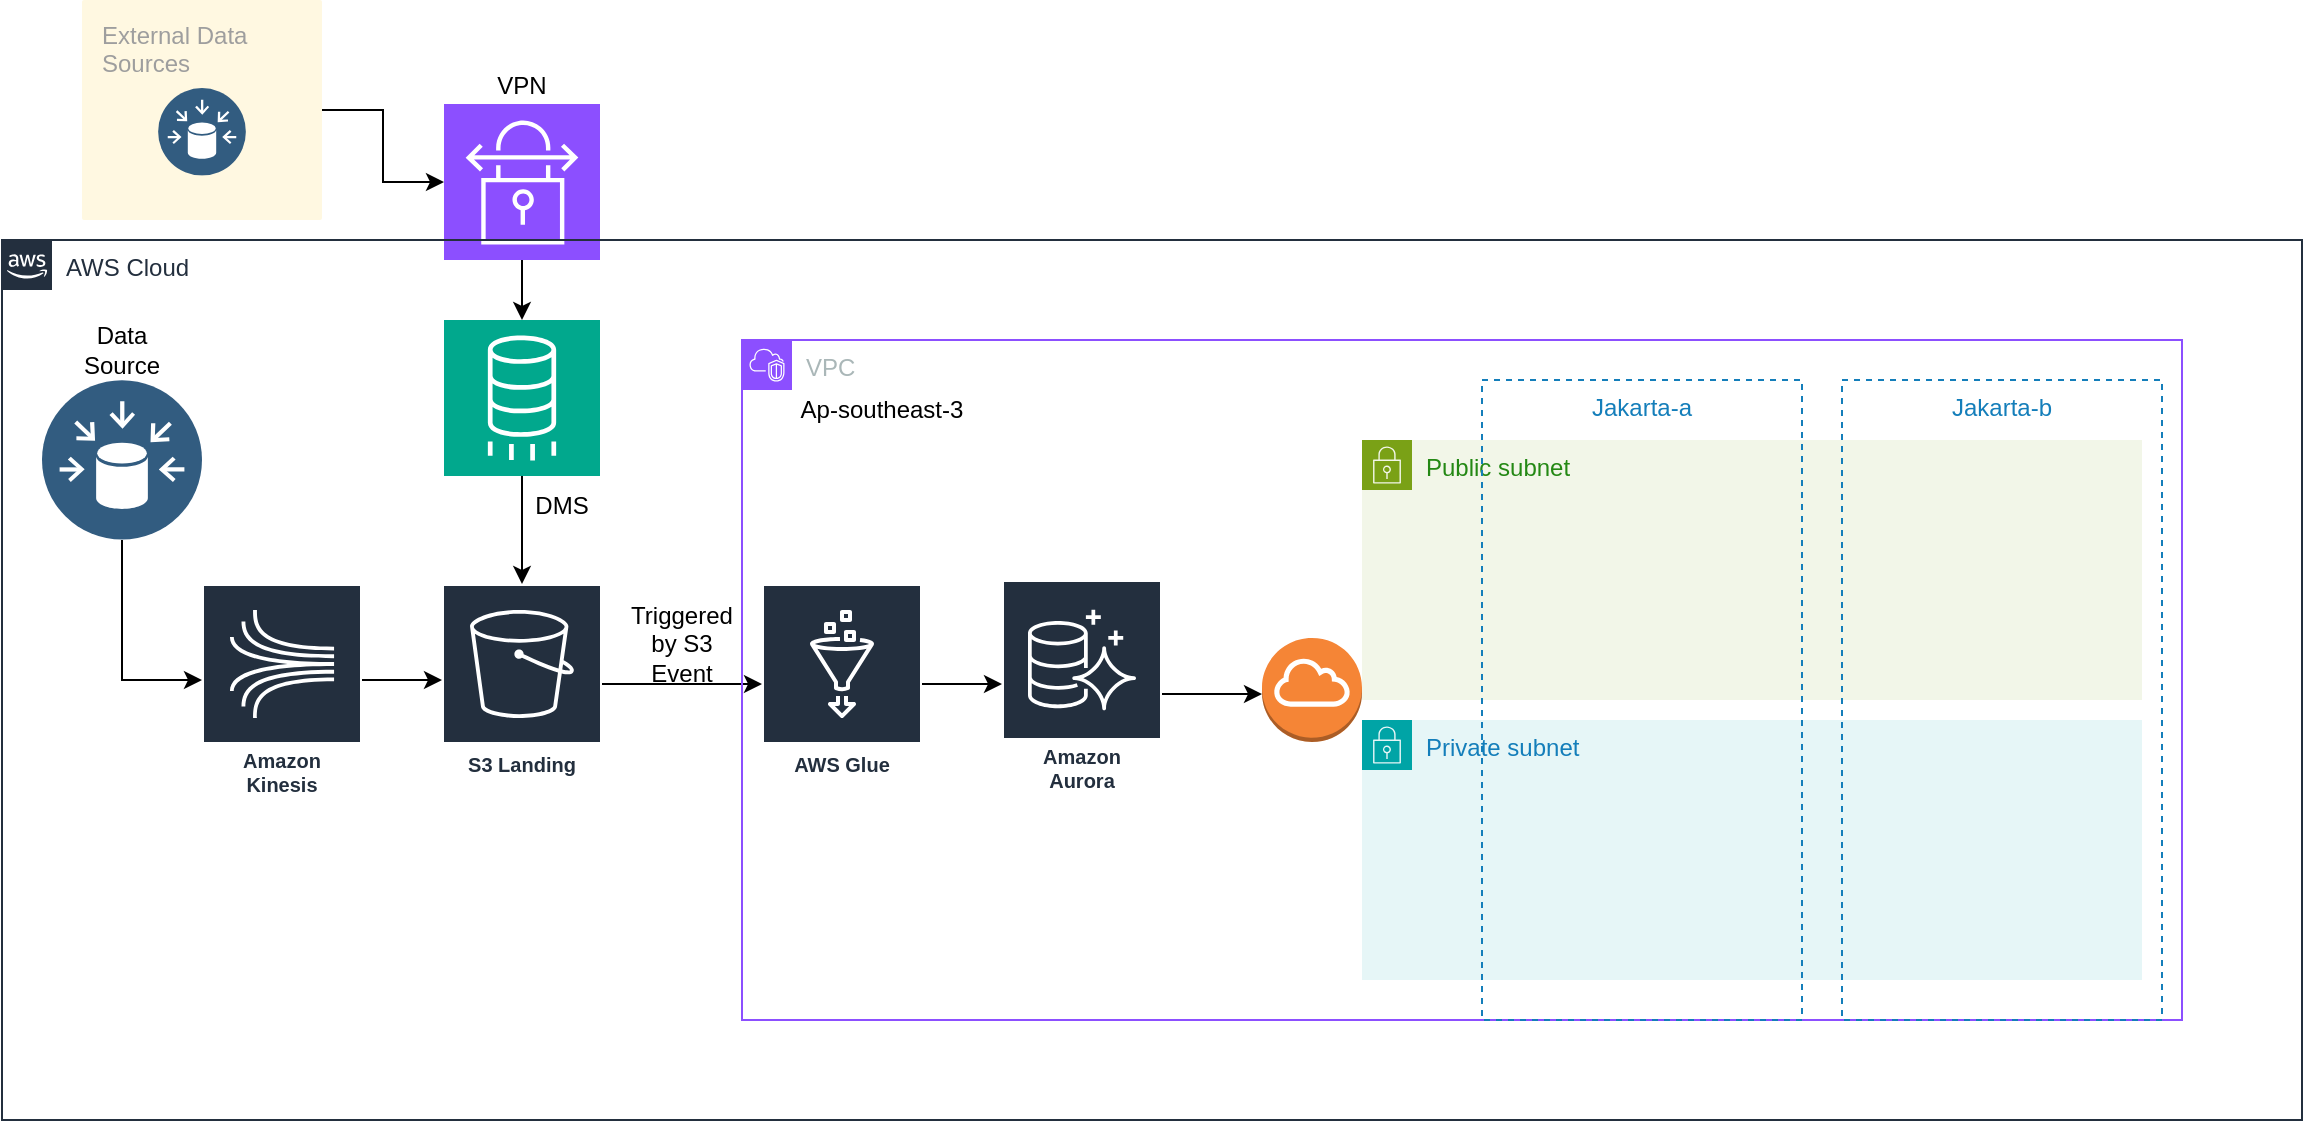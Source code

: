 <mxfile version="28.2.3">
  <diagram name="Page-1" id="M-LU1sMkkvmzN9nW0a7s">
    <mxGraphModel dx="1307" dy="666" grid="1" gridSize="10" guides="1" tooltips="1" connect="1" arrows="1" fold="1" page="1" pageScale="1" pageWidth="1400" pageHeight="850" math="0" shadow="0">
      <root>
        <mxCell id="0" />
        <mxCell id="1" parent="0" />
        <mxCell id="EsjXF3Q7St7qI5WScBuS-14" value="" style="edgeStyle=orthogonalEdgeStyle;rounded=0;orthogonalLoop=1;jettySize=auto;html=1;" edge="1" parent="1" source="Os7htlDQ0FxrwNbK94jg-4" target="EsjXF3Q7St7qI5WScBuS-13">
          <mxGeometry relative="1" as="geometry" />
        </mxCell>
        <mxCell id="Os7htlDQ0FxrwNbK94jg-4" value="" style="sketch=0;points=[[0,0,0],[0.25,0,0],[0.5,0,0],[0.75,0,0],[1,0,0],[0,1,0],[0.25,1,0],[0.5,1,0],[0.75,1,0],[1,1,0],[0,0.25,0],[0,0.5,0],[0,0.75,0],[1,0.25,0],[1,0.5,0],[1,0.75,0]];outlineConnect=0;fontColor=#232F3E;fillColor=#8C4FFF;strokeColor=#ffffff;dashed=0;verticalLabelPosition=bottom;verticalAlign=top;align=center;html=1;fontSize=12;fontStyle=0;aspect=fixed;shape=mxgraph.aws4.resourceIcon;resIcon=mxgraph.aws4.site_to_site_vpn;" parent="1" vertex="1">
          <mxGeometry x="261" y="92" width="78" height="78" as="geometry" />
        </mxCell>
        <mxCell id="Os7htlDQ0FxrwNbK94jg-5" style="edgeStyle=orthogonalEdgeStyle;rounded=0;orthogonalLoop=1;jettySize=auto;html=1;" parent="1" source="Os7htlDQ0FxrwNbK94jg-1" target="Os7htlDQ0FxrwNbK94jg-4" edge="1">
          <mxGeometry relative="1" as="geometry" />
        </mxCell>
        <mxCell id="EsjXF3Q7St7qI5WScBuS-1" value="AWS Cloud" style="points=[[0,0],[0.25,0],[0.5,0],[0.75,0],[1,0],[1,0.25],[1,0.5],[1,0.75],[1,1],[0.75,1],[0.5,1],[0.25,1],[0,1],[0,0.75],[0,0.5],[0,0.25]];outlineConnect=0;gradientColor=none;html=1;whiteSpace=wrap;fontSize=12;fontStyle=0;container=1;pointerEvents=0;collapsible=0;recursiveResize=0;shape=mxgraph.aws4.group;grIcon=mxgraph.aws4.group_aws_cloud_alt;strokeColor=#232F3E;fillColor=none;verticalAlign=top;align=left;spacingLeft=30;fontColor=#232F3E;dashed=0;" vertex="1" parent="1">
          <mxGeometry x="40" y="160" width="1150" height="440" as="geometry" />
        </mxCell>
        <mxCell id="EsjXF3Q7St7qI5WScBuS-16" value="" style="edgeStyle=orthogonalEdgeStyle;rounded=0;orthogonalLoop=1;jettySize=auto;html=1;" edge="1" parent="EsjXF3Q7St7qI5WScBuS-1" source="EsjXF3Q7St7qI5WScBuS-13" target="EsjXF3Q7St7qI5WScBuS-15">
          <mxGeometry relative="1" as="geometry" />
        </mxCell>
        <mxCell id="EsjXF3Q7St7qI5WScBuS-13" value="" style="sketch=0;points=[[0,0,0],[0.25,0,0],[0.5,0,0],[0.75,0,0],[1,0,0],[0,1,0],[0.25,1,0],[0.5,1,0],[0.75,1,0],[1,1,0],[0,0.25,0],[0,0.5,0],[0,0.75,0],[1,0.25,0],[1,0.5,0],[1,0.75,0]];outlineConnect=0;fontColor=#232F3E;fillColor=#01A88D;strokeColor=#ffffff;dashed=0;verticalLabelPosition=bottom;verticalAlign=top;align=center;html=1;fontSize=12;fontStyle=0;aspect=fixed;shape=mxgraph.aws4.resourceIcon;resIcon=mxgraph.aws4.database_migration_service;" vertex="1" parent="EsjXF3Q7St7qI5WScBuS-1">
          <mxGeometry x="221" y="40" width="78" height="78" as="geometry" />
        </mxCell>
        <mxCell id="EsjXF3Q7St7qI5WScBuS-20" value="" style="edgeStyle=orthogonalEdgeStyle;rounded=0;orthogonalLoop=1;jettySize=auto;html=1;" edge="1" parent="EsjXF3Q7St7qI5WScBuS-1" source="EsjXF3Q7St7qI5WScBuS-15" target="EsjXF3Q7St7qI5WScBuS-19">
          <mxGeometry relative="1" as="geometry" />
        </mxCell>
        <mxCell id="EsjXF3Q7St7qI5WScBuS-15" value="S3 Landing" style="sketch=0;outlineConnect=0;fontColor=#232F3E;gradientColor=none;strokeColor=#ffffff;fillColor=#232F3E;dashed=0;verticalLabelPosition=middle;verticalAlign=bottom;align=center;html=1;whiteSpace=wrap;fontSize=10;fontStyle=1;spacing=3;shape=mxgraph.aws4.productIcon;prIcon=mxgraph.aws4.s3;" vertex="1" parent="EsjXF3Q7St7qI5WScBuS-1">
          <mxGeometry x="220" y="172" width="80" height="100" as="geometry" />
        </mxCell>
        <mxCell id="EsjXF3Q7St7qI5WScBuS-32" style="edgeStyle=orthogonalEdgeStyle;rounded=0;orthogonalLoop=1;jettySize=auto;html=1;" edge="1" parent="EsjXF3Q7St7qI5WScBuS-1" source="EsjXF3Q7St7qI5WScBuS-19" target="EsjXF3Q7St7qI5WScBuS-29">
          <mxGeometry relative="1" as="geometry">
            <Array as="points">
              <mxPoint x="460" y="227" />
              <mxPoint x="460" y="227" />
            </Array>
          </mxGeometry>
        </mxCell>
        <mxCell id="EsjXF3Q7St7qI5WScBuS-19" value="AWS Glue" style="sketch=0;outlineConnect=0;fontColor=#232F3E;gradientColor=none;strokeColor=#ffffff;fillColor=#232F3E;dashed=0;verticalLabelPosition=middle;verticalAlign=bottom;align=center;html=1;whiteSpace=wrap;fontSize=10;fontStyle=1;spacing=3;shape=mxgraph.aws4.productIcon;prIcon=mxgraph.aws4.glue;" vertex="1" parent="EsjXF3Q7St7qI5WScBuS-1">
          <mxGeometry x="380" y="172" width="80" height="100" as="geometry" />
        </mxCell>
        <mxCell id="EsjXF3Q7St7qI5WScBuS-21" value="Triggered by S3 Event" style="text;html=1;align=center;verticalAlign=middle;whiteSpace=wrap;rounded=0;" vertex="1" parent="EsjXF3Q7St7qI5WScBuS-1">
          <mxGeometry x="310" y="187" width="60" height="30" as="geometry" />
        </mxCell>
        <mxCell id="EsjXF3Q7St7qI5WScBuS-23" value="DMS" style="text;html=1;align=center;verticalAlign=middle;whiteSpace=wrap;rounded=0;" vertex="1" parent="EsjXF3Q7St7qI5WScBuS-1">
          <mxGeometry x="250" y="118" width="60" height="30" as="geometry" />
        </mxCell>
        <mxCell id="EsjXF3Q7St7qI5WScBuS-27" style="edgeStyle=orthogonalEdgeStyle;rounded=0;orthogonalLoop=1;jettySize=auto;html=1;" edge="1" parent="EsjXF3Q7St7qI5WScBuS-1" source="EsjXF3Q7St7qI5WScBuS-24" target="EsjXF3Q7St7qI5WScBuS-25">
          <mxGeometry relative="1" as="geometry">
            <Array as="points">
              <mxPoint x="60" y="220" />
            </Array>
          </mxGeometry>
        </mxCell>
        <mxCell id="EsjXF3Q7St7qI5WScBuS-24" value="" style="image;aspect=fixed;perimeter=ellipsePerimeter;html=1;align=center;shadow=0;dashed=0;fontColor=#4277BB;labelBackgroundColor=default;fontSize=12;spacingTop=3;image=img/lib/ibm/data/data_sources.svg;" vertex="1" parent="EsjXF3Q7St7qI5WScBuS-1">
          <mxGeometry x="20" y="70" width="80" height="80" as="geometry" />
        </mxCell>
        <mxCell id="EsjXF3Q7St7qI5WScBuS-26" value="" style="edgeStyle=orthogonalEdgeStyle;rounded=0;orthogonalLoop=1;jettySize=auto;html=1;" edge="1" parent="EsjXF3Q7St7qI5WScBuS-1" source="EsjXF3Q7St7qI5WScBuS-25" target="EsjXF3Q7St7qI5WScBuS-15">
          <mxGeometry relative="1" as="geometry">
            <Array as="points">
              <mxPoint x="210" y="220" />
              <mxPoint x="210" y="220" />
            </Array>
          </mxGeometry>
        </mxCell>
        <mxCell id="EsjXF3Q7St7qI5WScBuS-25" value="Amazon Kinesis" style="sketch=0;outlineConnect=0;fontColor=#232F3E;gradientColor=none;strokeColor=#ffffff;fillColor=#232F3E;dashed=0;verticalLabelPosition=middle;verticalAlign=bottom;align=center;html=1;whiteSpace=wrap;fontSize=10;fontStyle=1;spacing=3;shape=mxgraph.aws4.productIcon;prIcon=mxgraph.aws4.kinesis;" vertex="1" parent="EsjXF3Q7St7qI5WScBuS-1">
          <mxGeometry x="100" y="172" width="80" height="110" as="geometry" />
        </mxCell>
        <mxCell id="EsjXF3Q7St7qI5WScBuS-28" value="Data Source" style="text;html=1;align=center;verticalAlign=middle;whiteSpace=wrap;rounded=0;" vertex="1" parent="EsjXF3Q7St7qI5WScBuS-1">
          <mxGeometry x="30" y="40" width="60" height="30" as="geometry" />
        </mxCell>
        <mxCell id="EsjXF3Q7St7qI5WScBuS-29" value="Amazon&#xa;Aurora" style="sketch=0;outlineConnect=0;fontColor=#232F3E;gradientColor=none;strokeColor=#ffffff;fillColor=#232F3E;dashed=0;verticalLabelPosition=middle;verticalAlign=bottom;align=center;html=1;whiteSpace=wrap;fontSize=10;fontStyle=1;spacing=3;shape=mxgraph.aws4.productIcon;prIcon=mxgraph.aws4.aurora;" vertex="1" parent="EsjXF3Q7St7qI5WScBuS-1">
          <mxGeometry x="500" y="170" width="80" height="110" as="geometry" />
        </mxCell>
        <mxCell id="EsjXF3Q7St7qI5WScBuS-3" value="" style="group" vertex="1" connectable="0" parent="1">
          <mxGeometry x="80" y="40" width="120" height="110" as="geometry" />
        </mxCell>
        <mxCell id="Os7htlDQ0FxrwNbK94jg-1" value="External Data&#xa;Sources" style="sketch=0;points=[[0,0,0],[0.25,0,0],[0.5,0,0],[0.75,0,0],[1,0,0],[1,0.25,0],[1,0.5,0],[1,0.75,0],[1,1,0],[0.75,1,0],[0.5,1,0],[0.25,1,0],[0,1,0],[0,0.75,0],[0,0.5,0],[0,0.25,0]];rounded=1;absoluteArcSize=1;arcSize=2;html=1;strokeColor=none;gradientColor=none;shadow=0;dashed=0;fontSize=12;fontColor=#9E9E9E;align=left;verticalAlign=top;spacing=10;spacingTop=-4;whiteSpace=wrap;fillColor=#FFF8E1;" parent="EsjXF3Q7St7qI5WScBuS-3" vertex="1">
          <mxGeometry width="120" height="110" as="geometry" />
        </mxCell>
        <mxCell id="Os7htlDQ0FxrwNbK94jg-2" value="" style="image;aspect=fixed;perimeter=ellipsePerimeter;html=1;align=center;shadow=0;dashed=0;fontColor=#4277BB;labelBackgroundColor=default;fontSize=12;spacingTop=3;image=img/lib/ibm/data/data_sources.svg;" parent="EsjXF3Q7St7qI5WScBuS-3" vertex="1">
          <mxGeometry x="38.04" y="44" width="43.92" height="43.92" as="geometry" />
        </mxCell>
        <mxCell id="EsjXF3Q7St7qI5WScBuS-33" value="" style="edgeStyle=orthogonalEdgeStyle;rounded=0;orthogonalLoop=1;jettySize=auto;html=1;" edge="1" parent="1" source="EsjXF3Q7St7qI5WScBuS-29" target="EsjXF3Q7St7qI5WScBuS-12">
          <mxGeometry relative="1" as="geometry">
            <Array as="points">
              <mxPoint x="650" y="387" />
              <mxPoint x="650" y="387" />
            </Array>
          </mxGeometry>
        </mxCell>
        <mxCell id="EsjXF3Q7St7qI5WScBuS-4" value="Public subnet" style="points=[[0,0],[0.25,0],[0.5,0],[0.75,0],[1,0],[1,0.25],[1,0.5],[1,0.75],[1,1],[0.75,1],[0.5,1],[0.25,1],[0,1],[0,0.75],[0,0.5],[0,0.25]];outlineConnect=0;gradientColor=none;html=1;whiteSpace=wrap;fontSize=12;fontStyle=0;container=1;pointerEvents=0;collapsible=0;recursiveResize=0;shape=mxgraph.aws4.group;grIcon=mxgraph.aws4.group_security_group;grStroke=0;strokeColor=#7AA116;fillColor=#F2F6E8;verticalAlign=top;align=left;spacingLeft=30;fontColor=#248814;dashed=0;" vertex="1" parent="1">
          <mxGeometry x="720" y="260" width="390" height="130" as="geometry" />
        </mxCell>
        <mxCell id="EsjXF3Q7St7qI5WScBuS-6" value="Private subnet" style="points=[[0,0],[0.25,0],[0.5,0],[0.75,0],[1,0],[1,0.25],[1,0.5],[1,0.75],[1,1],[0.75,1],[0.5,1],[0.25,1],[0,1],[0,0.75],[0,0.5],[0,0.25]];outlineConnect=0;gradientColor=none;html=1;whiteSpace=wrap;fontSize=12;fontStyle=0;container=1;pointerEvents=0;collapsible=0;recursiveResize=0;shape=mxgraph.aws4.group;grIcon=mxgraph.aws4.group_security_group;grStroke=0;strokeColor=#00A4A6;fillColor=#E6F6F7;verticalAlign=top;align=left;spacingLeft=30;fontColor=#147EBA;dashed=0;" vertex="1" parent="1">
          <mxGeometry x="720" y="400" width="390" height="130" as="geometry" />
        </mxCell>
        <mxCell id="EsjXF3Q7St7qI5WScBuS-7" value="VPC" style="points=[[0,0],[0.25,0],[0.5,0],[0.75,0],[1,0],[1,0.25],[1,0.5],[1,0.75],[1,1],[0.75,1],[0.5,1],[0.25,1],[0,1],[0,0.75],[0,0.5],[0,0.25]];outlineConnect=0;gradientColor=none;html=1;whiteSpace=wrap;fontSize=12;fontStyle=0;container=1;pointerEvents=0;collapsible=0;recursiveResize=0;shape=mxgraph.aws4.group;grIcon=mxgraph.aws4.group_vpc2;strokeColor=#8C4FFF;fillColor=none;verticalAlign=top;align=left;spacingLeft=30;fontColor=#AAB7B8;dashed=0;" vertex="1" parent="1">
          <mxGeometry x="410" y="210" width="720" height="340" as="geometry" />
        </mxCell>
        <mxCell id="EsjXF3Q7St7qI5WScBuS-9" value="Jakarta-a" style="fillColor=none;strokeColor=#147EBA;dashed=1;verticalAlign=top;fontStyle=0;fontColor=#147EBA;whiteSpace=wrap;html=1;" vertex="1" parent="EsjXF3Q7St7qI5WScBuS-7">
          <mxGeometry x="370" y="20" width="160" height="320" as="geometry" />
        </mxCell>
        <mxCell id="EsjXF3Q7St7qI5WScBuS-10" value="Jakarta-b" style="fillColor=none;strokeColor=#147EBA;dashed=1;verticalAlign=top;fontStyle=0;fontColor=#147EBA;whiteSpace=wrap;html=1;" vertex="1" parent="EsjXF3Q7St7qI5WScBuS-7">
          <mxGeometry x="550" y="20" width="160" height="320" as="geometry" />
        </mxCell>
        <mxCell id="EsjXF3Q7St7qI5WScBuS-11" value="Ap-southeast-3" style="text;html=1;align=center;verticalAlign=middle;whiteSpace=wrap;rounded=0;" vertex="1" parent="EsjXF3Q7St7qI5WScBuS-7">
          <mxGeometry x="20" y="20" width="100" height="30" as="geometry" />
        </mxCell>
        <mxCell id="EsjXF3Q7St7qI5WScBuS-12" value="" style="outlineConnect=0;dashed=0;verticalLabelPosition=bottom;verticalAlign=top;align=center;html=1;shape=mxgraph.aws3.internet_gateway;fillColor=#F58536;gradientColor=none;" vertex="1" parent="1">
          <mxGeometry x="670" y="359" width="50" height="52" as="geometry" />
        </mxCell>
        <mxCell id="EsjXF3Q7St7qI5WScBuS-35" value="VPN" style="text;html=1;align=center;verticalAlign=middle;whiteSpace=wrap;rounded=0;" vertex="1" parent="1">
          <mxGeometry x="270" y="68" width="60" height="30" as="geometry" />
        </mxCell>
      </root>
    </mxGraphModel>
  </diagram>
</mxfile>
